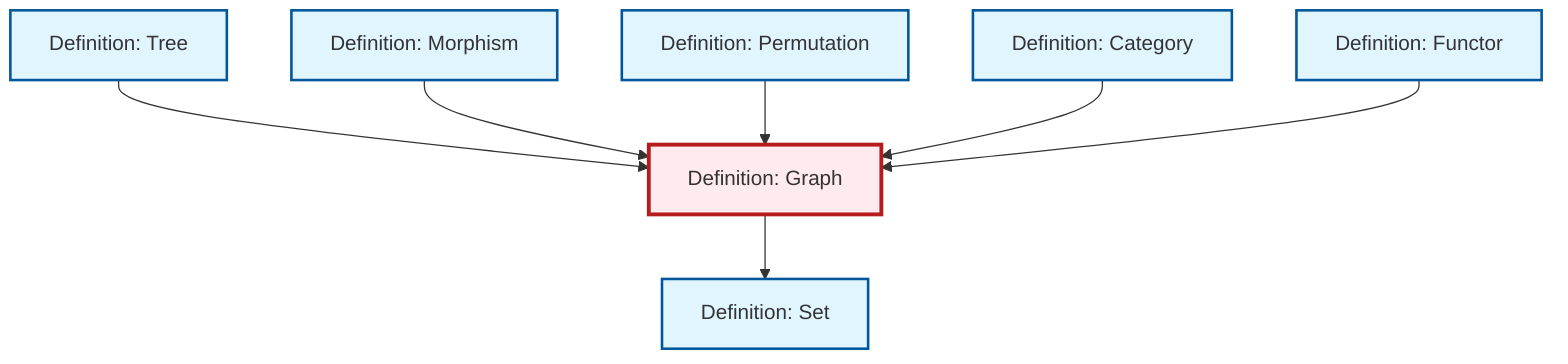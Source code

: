 graph TD
    classDef definition fill:#e1f5fe,stroke:#01579b,stroke-width:2px
    classDef theorem fill:#f3e5f5,stroke:#4a148c,stroke-width:2px
    classDef axiom fill:#fff3e0,stroke:#e65100,stroke-width:2px
    classDef example fill:#e8f5e9,stroke:#1b5e20,stroke-width:2px
    classDef current fill:#ffebee,stroke:#b71c1c,stroke-width:3px
    def-set["Definition: Set"]:::definition
    def-morphism["Definition: Morphism"]:::definition
    def-category["Definition: Category"]:::definition
    def-graph["Definition: Graph"]:::definition
    def-permutation["Definition: Permutation"]:::definition
    def-functor["Definition: Functor"]:::definition
    def-tree["Definition: Tree"]:::definition
    def-tree --> def-graph
    def-morphism --> def-graph
    def-graph --> def-set
    def-permutation --> def-graph
    def-category --> def-graph
    def-functor --> def-graph
    class def-graph current